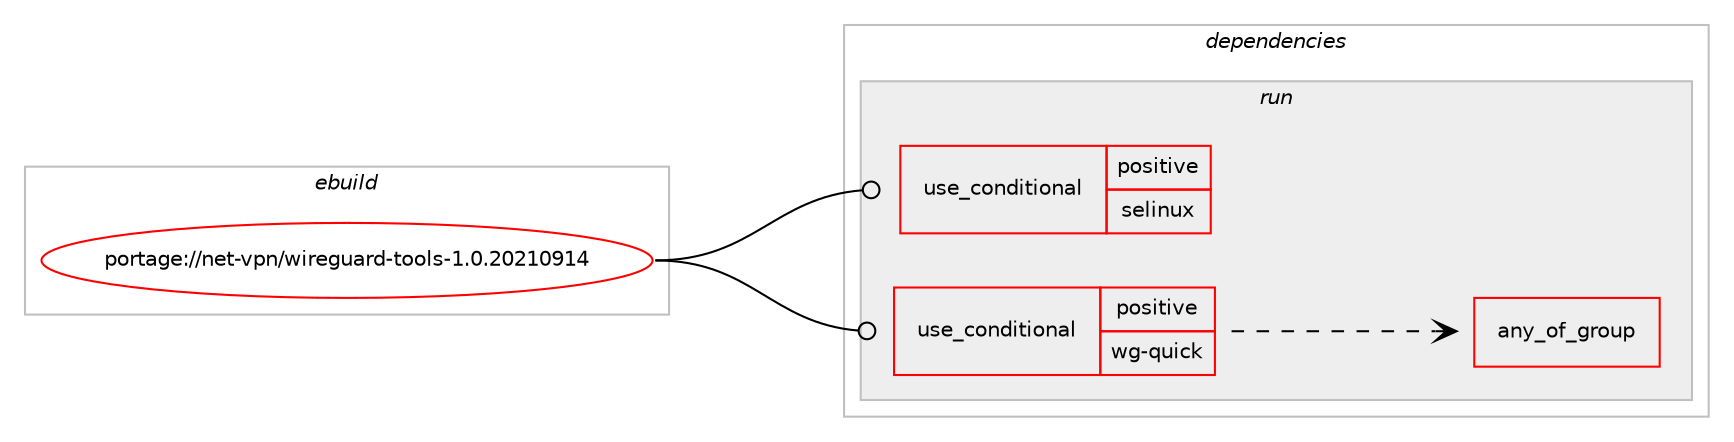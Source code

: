 digraph prolog {

# *************
# Graph options
# *************

newrank=true;
concentrate=true;
compound=true;
graph [rankdir=LR,fontname=Helvetica,fontsize=10,ranksep=1.5];#, ranksep=2.5, nodesep=0.2];
edge  [arrowhead=vee];
node  [fontname=Helvetica,fontsize=10];

# **********
# The ebuild
# **********

subgraph cluster_leftcol {
color=gray;
rank=same;
label=<<i>ebuild</i>>;
id [label="portage://net-vpn/wireguard-tools-1.0.20210914", color=red, width=4, href="../net-vpn/wireguard-tools-1.0.20210914.svg"];
}

# ****************
# The dependencies
# ****************

subgraph cluster_midcol {
color=gray;
label=<<i>dependencies</i>>;
subgraph cluster_compile {
fillcolor="#eeeeee";
style=filled;
label=<<i>compile</i>>;
}
subgraph cluster_compileandrun {
fillcolor="#eeeeee";
style=filled;
label=<<i>compile and run</i>>;
}
subgraph cluster_run {
fillcolor="#eeeeee";
style=filled;
label=<<i>run</i>>;
subgraph cond204 {
dependency360 [label=<<TABLE BORDER="0" CELLBORDER="1" CELLSPACING="0" CELLPADDING="4"><TR><TD ROWSPAN="3" CELLPADDING="10">use_conditional</TD></TR><TR><TD>positive</TD></TR><TR><TD>selinux</TD></TR></TABLE>>, shape=none, color=red];
# *** BEGIN UNKNOWN DEPENDENCY TYPE (TODO) ***
# dependency360 -> package_dependency(portage://net-vpn/wireguard-tools-1.0.20210914,run,no,sec-policy,selinux-wireguard,none,[,,],[],[])
# *** END UNKNOWN DEPENDENCY TYPE (TODO) ***

}
id:e -> dependency360:w [weight=20,style="solid",arrowhead="odot"];
subgraph cond205 {
dependency361 [label=<<TABLE BORDER="0" CELLBORDER="1" CELLSPACING="0" CELLPADDING="4"><TR><TD ROWSPAN="3" CELLPADDING="10">use_conditional</TD></TR><TR><TD>positive</TD></TR><TR><TD>wg-quick</TD></TR></TABLE>>, shape=none, color=red];
subgraph any8 {
dependency362 [label=<<TABLE BORDER="0" CELLBORDER="1" CELLSPACING="0" CELLPADDING="4"><TR><TD CELLPADDING="10">any_of_group</TD></TR></TABLE>>, shape=none, color=red];# *** BEGIN UNKNOWN DEPENDENCY TYPE (TODO) ***
# dependency362 -> package_dependency(portage://net-vpn/wireguard-tools-1.0.20210914,run,no,net-firewall,nftables,none,[,,],[],[])
# *** END UNKNOWN DEPENDENCY TYPE (TODO) ***

# *** BEGIN UNKNOWN DEPENDENCY TYPE (TODO) ***
# dependency362 -> package_dependency(portage://net-vpn/wireguard-tools-1.0.20210914,run,no,net-firewall,iptables,none,[,,],[],[])
# *** END UNKNOWN DEPENDENCY TYPE (TODO) ***

}
dependency361:e -> dependency362:w [weight=20,style="dashed",arrowhead="vee"];
# *** BEGIN UNKNOWN DEPENDENCY TYPE (TODO) ***
# dependency361 -> package_dependency(portage://net-vpn/wireguard-tools-1.0.20210914,run,no,virtual,resolvconf,none,[,,],[],[])
# *** END UNKNOWN DEPENDENCY TYPE (TODO) ***

}
id:e -> dependency361:w [weight=20,style="solid",arrowhead="odot"];
}
}

# **************
# The candidates
# **************

subgraph cluster_choices {
rank=same;
color=gray;
label=<<i>candidates</i>>;

}

}
